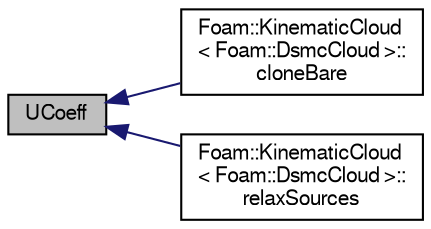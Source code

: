digraph "UCoeff"
{
  bgcolor="transparent";
  edge [fontname="FreeSans",fontsize="10",labelfontname="FreeSans",labelfontsize="10"];
  node [fontname="FreeSans",fontsize="10",shape=record];
  rankdir="LR";
  Node126 [label="UCoeff",height=0.2,width=0.4,color="black", fillcolor="grey75", style="filled", fontcolor="black"];
  Node126 -> Node127 [dir="back",color="midnightblue",fontsize="10",style="solid",fontname="FreeSans"];
  Node127 [label="Foam::KinematicCloud\l\< Foam::DsmcCloud \>::\lcloneBare",height=0.2,width=0.4,color="black",URL="$a23786.html#a519c85b79b984c70934c244a934588ca",tooltip="Construct and return bare clone based on (this) with new name. "];
  Node126 -> Node128 [dir="back",color="midnightblue",fontsize="10",style="solid",fontname="FreeSans"];
  Node128 [label="Foam::KinematicCloud\l\< Foam::DsmcCloud \>::\lrelaxSources",height=0.2,width=0.4,color="black",URL="$a23786.html#a1dda0eeb0d071a4a102739a96f4532f3",tooltip="Apply relaxation to (steady state) cloud sources. "];
}
